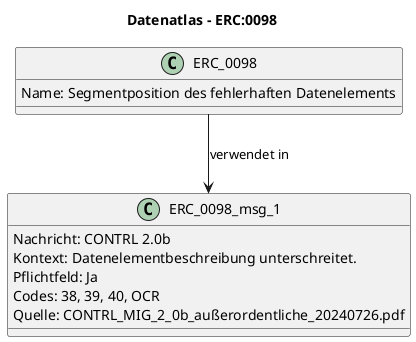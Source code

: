 @startuml
title Datenatlas – ERC:0098
class ERC_0098 {
  Name: Segmentposition des fehlerhaften Datenelements
}
class ERC_0098_msg_1 {
  Nachricht: CONTRL 2.0b
  Kontext: Datenelementbeschreibung unterschreitet.
  Pflichtfeld: Ja
  Codes: 38, 39, 40, OCR
  Quelle: CONTRL_MIG_2_0b_außerordentliche_20240726.pdf
}
ERC_0098 --> ERC_0098_msg_1 : verwendet in
@enduml